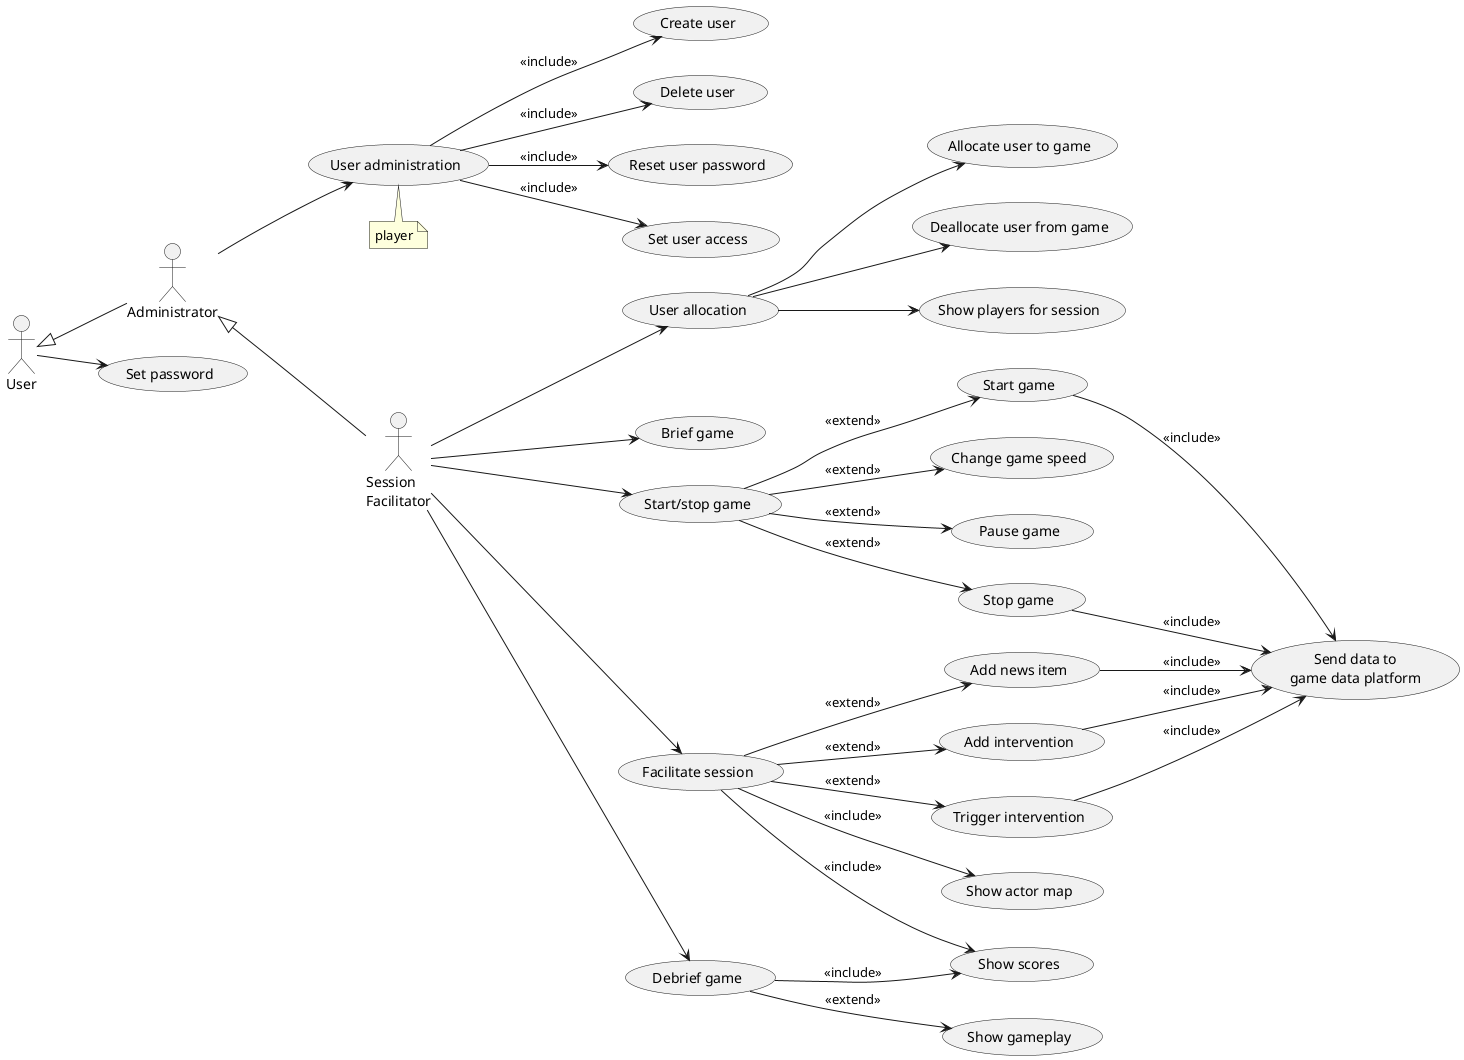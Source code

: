 @startuml
left to right direction

"Session\nFacilitator" as SF
User <|-- Administrator
Administrator <|-- SF

User --> (Set password)

Administrator --> (User administration)
note bottom
  player
end note

(User administration) --> (Create user) : << include >>
(User administration) --> (Delete user) : << include >>
(User administration) --> (Reset user password) : << include >>
(User administration) --> (Set user access) : << include >>

SF --> (User allocation)
(User allocation) --> (Allocate user to game)
(User allocation) --> (Deallocate user from game)
(User allocation) --> (Show players for session)

SF --> (Brief game)

SF --> (Start/stop game)
(Start/stop game) --> (Start game) : << extend >>
(Start/stop game) --> (Change game speed) : << extend >>
(Start/stop game) --> (Pause game) : << extend >>
(Start/stop game) --> (Stop game) : << extend >>

SF --> (Facilitate session)
(Facilitate session) --> (Add news item) : << extend >>
(Facilitate session) --> (Add intervention) : << extend >>
(Facilitate session) --> (Trigger intervention) : << extend >>
(Facilitate session) --> (Show actor map) : << include >>
(Facilitate session) --> (Show scores) : << include >>

(Start game) --> (Send data to\ngame data platform) : << include >>
(Add news item) --> (Send data to\ngame data platform) : << include >>
(Add intervention) --> (Send data to\ngame data platform) : << include >>
(Trigger intervention) --> (Send data to\ngame data platform) : << include >>
(Stop game) --> (Send data to\ngame data platform) : << include >>

SF --> (Debrief game)
(Debrief game) --> (Show scores) : << include >>
(Debrief game) --> (Show gameplay) : << extend >>

@enduml

